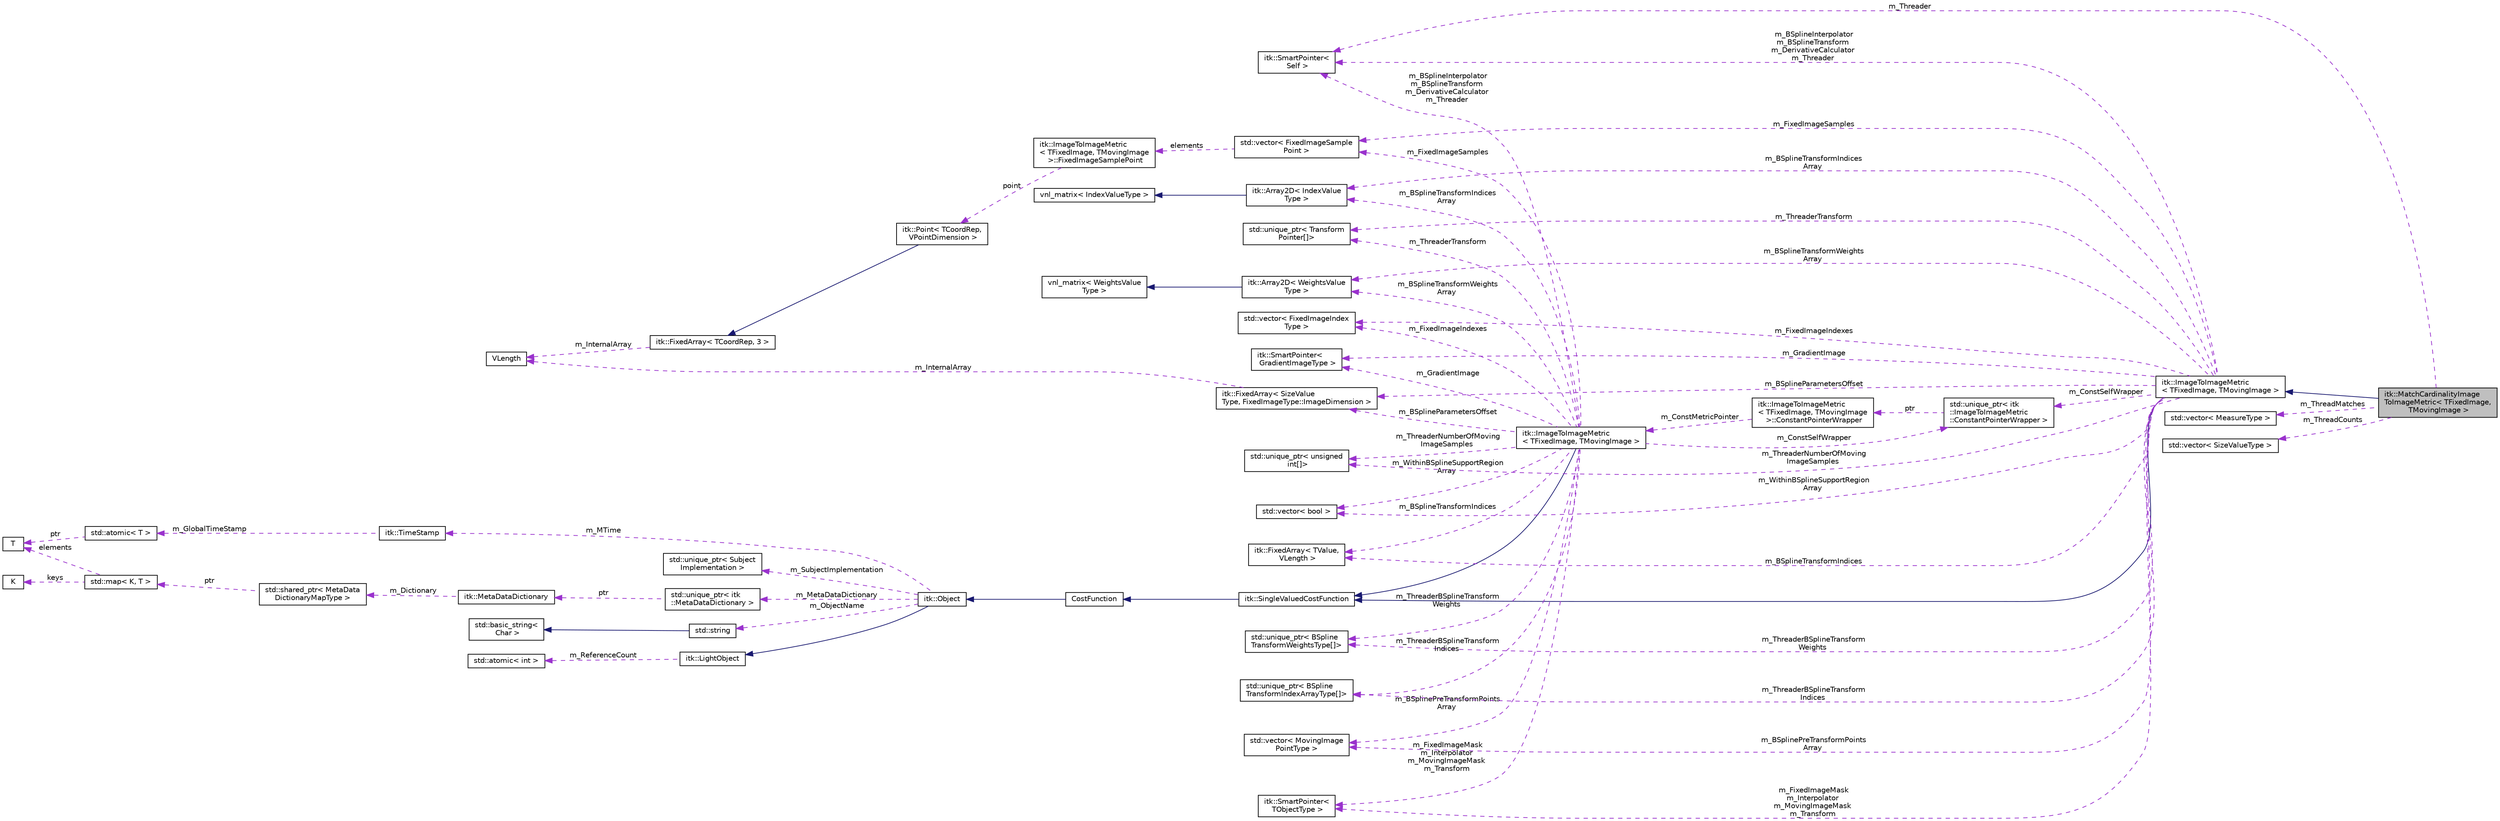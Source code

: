 digraph "itk::MatchCardinalityImageToImageMetric&lt; TFixedImage, TMovingImage &gt;"
{
 // LATEX_PDF_SIZE
  edge [fontname="Helvetica",fontsize="10",labelfontname="Helvetica",labelfontsize="10"];
  node [fontname="Helvetica",fontsize="10",shape=record];
  rankdir="LR";
  Node1 [label="itk::MatchCardinalityImage\lToImageMetric\< TFixedImage,\l TMovingImage \>",height=0.2,width=0.4,color="black", fillcolor="grey75", style="filled", fontcolor="black",tooltip="Computes similarity between two objects to be registered."];
  Node2 -> Node1 [dir="back",color="midnightblue",fontsize="10",style="solid",fontname="Helvetica"];
  Node2 [label="itk::ImageToImageMetric\l\< TFixedImage, TMovingImage \>",height=0.2,width=0.4,color="black", fillcolor="white", style="filled",URL="$classitk_1_1ImageToImageMetric.html",tooltip="Computes similarity between regions of two images."];
  Node3 -> Node2 [dir="back",color="midnightblue",fontsize="10",style="solid",fontname="Helvetica"];
  Node3 [label="itk::SingleValuedCostFunction",height=0.2,width=0.4,color="black", fillcolor="white", style="filled",URL="$classitk_1_1SingleValuedCostFunction.html",tooltip="This class is a base for the CostFunctions returning a single value."];
  Node4 -> Node3 [dir="back",color="midnightblue",fontsize="10",style="solid",fontname="Helvetica"];
  Node4 [label="CostFunction",height=0.2,width=0.4,color="black", fillcolor="white", style="filled",URL="$classitk_1_1CostFunctionTemplate.html",tooltip=" "];
  Node5 -> Node4 [dir="back",color="midnightblue",fontsize="10",style="solid",fontname="Helvetica"];
  Node5 [label="itk::Object",height=0.2,width=0.4,color="black", fillcolor="white", style="filled",URL="$classitk_1_1Object.html",tooltip="Base class for most ITK classes."];
  Node6 -> Node5 [dir="back",color="midnightblue",fontsize="10",style="solid",fontname="Helvetica"];
  Node6 [label="itk::LightObject",height=0.2,width=0.4,color="black", fillcolor="white", style="filled",URL="$classitk_1_1LightObject.html",tooltip="Light weight base class for most itk classes."];
  Node7 -> Node6 [dir="back",color="darkorchid3",fontsize="10",style="dashed",label=" m_ReferenceCount" ,fontname="Helvetica"];
  Node7 [label="std::atomic\< int \>",height=0.2,width=0.4,color="black", fillcolor="white", style="filled",tooltip=" "];
  Node8 -> Node5 [dir="back",color="darkorchid3",fontsize="10",style="dashed",label=" m_MTime" ,fontname="Helvetica"];
  Node8 [label="itk::TimeStamp",height=0.2,width=0.4,color="black", fillcolor="white", style="filled",URL="$classitk_1_1TimeStamp.html",tooltip="Generate a unique, increasing time value."];
  Node9 -> Node8 [dir="back",color="darkorchid3",fontsize="10",style="dashed",label=" m_GlobalTimeStamp" ,fontname="Helvetica"];
  Node9 [label="std::atomic\< T \>",height=0.2,width=0.4,color="black", fillcolor="white", style="filled",tooltip=" "];
  Node10 -> Node9 [dir="back",color="darkorchid3",fontsize="10",style="dashed",label=" ptr" ,fontname="Helvetica"];
  Node10 [label="T",height=0.2,width=0.4,color="black", fillcolor="white", style="filled",tooltip=" "];
  Node11 -> Node5 [dir="back",color="darkorchid3",fontsize="10",style="dashed",label=" m_SubjectImplementation" ,fontname="Helvetica"];
  Node11 [label="std::unique_ptr\< Subject\lImplementation \>",height=0.2,width=0.4,color="black", fillcolor="white", style="filled",tooltip=" "];
  Node12 -> Node5 [dir="back",color="darkorchid3",fontsize="10",style="dashed",label=" m_MetaDataDictionary" ,fontname="Helvetica"];
  Node12 [label="std::unique_ptr\< itk\l::MetaDataDictionary \>",height=0.2,width=0.4,color="black", fillcolor="white", style="filled",tooltip=" "];
  Node13 -> Node12 [dir="back",color="darkorchid3",fontsize="10",style="dashed",label=" ptr" ,fontname="Helvetica"];
  Node13 [label="itk::MetaDataDictionary",height=0.2,width=0.4,color="black", fillcolor="white", style="filled",URL="$classitk_1_1MetaDataDictionary.html",tooltip="Provides a mechanism for storing a collection of arbitrary data types."];
  Node14 -> Node13 [dir="back",color="darkorchid3",fontsize="10",style="dashed",label=" m_Dictionary" ,fontname="Helvetica"];
  Node14 [label="std::shared_ptr\< MetaData\lDictionaryMapType \>",height=0.2,width=0.4,color="black", fillcolor="white", style="filled",tooltip=" "];
  Node15 -> Node14 [dir="back",color="darkorchid3",fontsize="10",style="dashed",label=" ptr" ,fontname="Helvetica"];
  Node15 [label="std::map\< K, T \>",height=0.2,width=0.4,color="black", fillcolor="white", style="filled",tooltip=" "];
  Node16 -> Node15 [dir="back",color="darkorchid3",fontsize="10",style="dashed",label=" keys" ,fontname="Helvetica"];
  Node16 [label="K",height=0.2,width=0.4,color="black", fillcolor="white", style="filled",tooltip=" "];
  Node10 -> Node15 [dir="back",color="darkorchid3",fontsize="10",style="dashed",label=" elements" ,fontname="Helvetica"];
  Node17 -> Node5 [dir="back",color="darkorchid3",fontsize="10",style="dashed",label=" m_ObjectName" ,fontname="Helvetica"];
  Node17 [label="std::string",height=0.2,width=0.4,color="black", fillcolor="white", style="filled",tooltip=" "];
  Node18 -> Node17 [dir="back",color="midnightblue",fontsize="10",style="solid",fontname="Helvetica"];
  Node18 [label="std::basic_string\<\l Char \>",height=0.2,width=0.4,color="black", fillcolor="white", style="filled",tooltip=" "];
  Node19 -> Node2 [dir="back",color="darkorchid3",fontsize="10",style="dashed",label=" m_FixedImageIndexes" ,fontname="Helvetica"];
  Node19 [label="std::vector\< FixedImageIndex\lType \>",height=0.2,width=0.4,color="black", fillcolor="white", style="filled",tooltip=" "];
  Node20 -> Node2 [dir="back",color="darkorchid3",fontsize="10",style="dashed",label=" m_FixedImageSamples" ,fontname="Helvetica"];
  Node20 [label="std::vector\< FixedImageSample\lPoint \>",height=0.2,width=0.4,color="black", fillcolor="white", style="filled",tooltip=" "];
  Node21 -> Node20 [dir="back",color="darkorchid3",fontsize="10",style="dashed",label=" elements" ,fontname="Helvetica"];
  Node21 [label="itk::ImageToImageMetric\l\< TFixedImage, TMovingImage\l \>::FixedImageSamplePoint",height=0.2,width=0.4,color="black", fillcolor="white", style="filled",URL="$classitk_1_1ImageToImageMetric_1_1FixedImageSamplePoint.html",tooltip=" "];
  Node22 -> Node21 [dir="back",color="darkorchid3",fontsize="10",style="dashed",label=" point" ,fontname="Helvetica"];
  Node22 [label="itk::Point\< TCoordRep,\l VPointDimension \>",height=0.2,width=0.4,color="black", fillcolor="white", style="filled",URL="$classitk_1_1Point.html",tooltip="A templated class holding a geometric point in n-Dimensional space."];
  Node23 -> Node22 [dir="back",color="midnightblue",fontsize="10",style="solid",fontname="Helvetica"];
  Node23 [label="itk::FixedArray\< TCoordRep, 3 \>",height=0.2,width=0.4,color="black", fillcolor="white", style="filled",URL="$classitk_1_1FixedArray.html",tooltip=" "];
  Node24 -> Node23 [dir="back",color="darkorchid3",fontsize="10",style="dashed",label=" m_InternalArray" ,fontname="Helvetica"];
  Node24 [label="VLength",height=0.2,width=0.4,color="black", fillcolor="white", style="filled",URL="$classVLength.html",tooltip=" "];
  Node25 -> Node2 [dir="back",color="darkorchid3",fontsize="10",style="dashed",label=" m_FixedImageMask\nm_Interpolator\nm_MovingImageMask\nm_Transform" ,fontname="Helvetica"];
  Node25 [label="itk::SmartPointer\<\l TObjectType \>",height=0.2,width=0.4,color="black", fillcolor="white", style="filled",URL="$classitk_1_1SmartPointer.html",tooltip="Implements transparent reference counting."];
  Node26 -> Node2 [dir="back",color="darkorchid3",fontsize="10",style="dashed",label=" m_ThreaderTransform" ,fontname="Helvetica"];
  Node26 [label="std::unique_ptr\< Transform\lPointer[]\>",height=0.2,width=0.4,color="black", fillcolor="white", style="filled",tooltip=" "];
  Node27 -> Node2 [dir="back",color="darkorchid3",fontsize="10",style="dashed",label=" m_GradientImage" ,fontname="Helvetica"];
  Node27 [label="itk::SmartPointer\<\l GradientImageType \>",height=0.2,width=0.4,color="black", fillcolor="white", style="filled",URL="$classitk_1_1SmartPointer.html",tooltip=" "];
  Node28 -> Node2 [dir="back",color="darkorchid3",fontsize="10",style="dashed",label=" m_BSplineInterpolator\nm_BSplineTransform\nm_DerivativeCalculator\nm_Threader" ,fontname="Helvetica"];
  Node28 [label="itk::SmartPointer\<\l Self \>",height=0.2,width=0.4,color="black", fillcolor="white", style="filled",URL="$classitk_1_1SmartPointer.html",tooltip=" "];
  Node29 -> Node2 [dir="back",color="darkorchid3",fontsize="10",style="dashed",label=" m_BSplineTransformWeights\lArray" ,fontname="Helvetica"];
  Node29 [label="itk::Array2D\< WeightsValue\lType \>",height=0.2,width=0.4,color="black", fillcolor="white", style="filled",URL="$classitk_1_1Array2D.html",tooltip=" "];
  Node30 -> Node29 [dir="back",color="midnightblue",fontsize="10",style="solid",fontname="Helvetica"];
  Node30 [label="vnl_matrix\< WeightsValue\lType \>",height=0.2,width=0.4,color="black", fillcolor="white", style="filled",tooltip=" "];
  Node31 -> Node2 [dir="back",color="darkorchid3",fontsize="10",style="dashed",label=" m_BSplineTransformIndices\lArray" ,fontname="Helvetica"];
  Node31 [label="itk::Array2D\< IndexValue\lType \>",height=0.2,width=0.4,color="black", fillcolor="white", style="filled",URL="$classitk_1_1Array2D.html",tooltip=" "];
  Node32 -> Node31 [dir="back",color="midnightblue",fontsize="10",style="solid",fontname="Helvetica"];
  Node32 [label="vnl_matrix\< IndexValueType \>",height=0.2,width=0.4,color="black", fillcolor="white", style="filled",tooltip=" "];
  Node33 -> Node2 [dir="back",color="darkorchid3",fontsize="10",style="dashed",label=" m_BSplinePreTransformPoints\lArray" ,fontname="Helvetica"];
  Node33 [label="std::vector\< MovingImage\lPointType \>",height=0.2,width=0.4,color="black", fillcolor="white", style="filled",tooltip=" "];
  Node34 -> Node2 [dir="back",color="darkorchid3",fontsize="10",style="dashed",label=" m_WithinBSplineSupportRegion\lArray" ,fontname="Helvetica"];
  Node34 [label="std::vector\< bool \>",height=0.2,width=0.4,color="black", fillcolor="white", style="filled",tooltip=" "];
  Node35 -> Node2 [dir="back",color="darkorchid3",fontsize="10",style="dashed",label=" m_BSplineParametersOffset" ,fontname="Helvetica"];
  Node35 [label="itk::FixedArray\< SizeValue\lType, FixedImageType::ImageDimension \>",height=0.2,width=0.4,color="black", fillcolor="white", style="filled",URL="$classitk_1_1FixedArray.html",tooltip=" "];
  Node24 -> Node35 [dir="back",color="darkorchid3",fontsize="10",style="dashed",label=" m_InternalArray" ,fontname="Helvetica"];
  Node36 -> Node2 [dir="back",color="darkorchid3",fontsize="10",style="dashed",label=" m_BSplineTransformIndices" ,fontname="Helvetica"];
  Node36 [label="itk::FixedArray\< TValue,\l VLength \>",height=0.2,width=0.4,color="black", fillcolor="white", style="filled",URL="$classitk_1_1FixedArray.html",tooltip="Simulate a standard C array with copy semantics."];
  Node37 -> Node2 [dir="back",color="darkorchid3",fontsize="10",style="dashed",label=" m_ThreaderBSplineTransform\lWeights" ,fontname="Helvetica"];
  Node37 [label="std::unique_ptr\< BSpline\lTransformWeightsType[]\>",height=0.2,width=0.4,color="black", fillcolor="white", style="filled",tooltip=" "];
  Node38 -> Node2 [dir="back",color="darkorchid3",fontsize="10",style="dashed",label=" m_ThreaderBSplineTransform\lIndices" ,fontname="Helvetica"];
  Node38 [label="std::unique_ptr\< BSpline\lTransformIndexArrayType[]\>",height=0.2,width=0.4,color="black", fillcolor="white", style="filled",tooltip=" "];
  Node39 -> Node2 [dir="back",color="darkorchid3",fontsize="10",style="dashed",label=" m_ConstSelfWrapper" ,fontname="Helvetica"];
  Node39 [label="std::unique_ptr\< itk\l::ImageToImageMetric\l::ConstantPointerWrapper \>",height=0.2,width=0.4,color="black", fillcolor="white", style="filled",tooltip=" "];
  Node40 -> Node39 [dir="back",color="darkorchid3",fontsize="10",style="dashed",label=" ptr" ,fontname="Helvetica"];
  Node40 [label="itk::ImageToImageMetric\l\< TFixedImage, TMovingImage\l \>::ConstantPointerWrapper",height=0.2,width=0.4,color="black", fillcolor="white", style="filled",URL="$classitk_1_1ImageToImageMetric_1_1ConstantPointerWrapper.html",tooltip=" "];
  Node41 -> Node40 [dir="back",color="darkorchid3",fontsize="10",style="dashed",label=" m_ConstMetricPointer" ,fontname="Helvetica"];
  Node41 [label="itk::ImageToImageMetric\l\< TFixedImage, TMovingImage \>",height=0.2,width=0.4,color="black", fillcolor="white", style="filled",URL="$classitk_1_1ImageToImageMetric.html",tooltip="Computes similarity between regions of two images."];
  Node3 -> Node41 [dir="back",color="midnightblue",fontsize="10",style="solid",fontname="Helvetica"];
  Node19 -> Node41 [dir="back",color="darkorchid3",fontsize="10",style="dashed",label=" m_FixedImageIndexes" ,fontname="Helvetica"];
  Node20 -> Node41 [dir="back",color="darkorchid3",fontsize="10",style="dashed",label=" m_FixedImageSamples" ,fontname="Helvetica"];
  Node25 -> Node41 [dir="back",color="darkorchid3",fontsize="10",style="dashed",label=" m_FixedImageMask\nm_Interpolator\nm_MovingImageMask\nm_Transform" ,fontname="Helvetica"];
  Node26 -> Node41 [dir="back",color="darkorchid3",fontsize="10",style="dashed",label=" m_ThreaderTransform" ,fontname="Helvetica"];
  Node27 -> Node41 [dir="back",color="darkorchid3",fontsize="10",style="dashed",label=" m_GradientImage" ,fontname="Helvetica"];
  Node28 -> Node41 [dir="back",color="darkorchid3",fontsize="10",style="dashed",label=" m_BSplineInterpolator\nm_BSplineTransform\nm_DerivativeCalculator\nm_Threader" ,fontname="Helvetica"];
  Node29 -> Node41 [dir="back",color="darkorchid3",fontsize="10",style="dashed",label=" m_BSplineTransformWeights\lArray" ,fontname="Helvetica"];
  Node31 -> Node41 [dir="back",color="darkorchid3",fontsize="10",style="dashed",label=" m_BSplineTransformIndices\lArray" ,fontname="Helvetica"];
  Node33 -> Node41 [dir="back",color="darkorchid3",fontsize="10",style="dashed",label=" m_BSplinePreTransformPoints\lArray" ,fontname="Helvetica"];
  Node34 -> Node41 [dir="back",color="darkorchid3",fontsize="10",style="dashed",label=" m_WithinBSplineSupportRegion\lArray" ,fontname="Helvetica"];
  Node35 -> Node41 [dir="back",color="darkorchid3",fontsize="10",style="dashed",label=" m_BSplineParametersOffset" ,fontname="Helvetica"];
  Node36 -> Node41 [dir="back",color="darkorchid3",fontsize="10",style="dashed",label=" m_BSplineTransformIndices" ,fontname="Helvetica"];
  Node37 -> Node41 [dir="back",color="darkorchid3",fontsize="10",style="dashed",label=" m_ThreaderBSplineTransform\lWeights" ,fontname="Helvetica"];
  Node38 -> Node41 [dir="back",color="darkorchid3",fontsize="10",style="dashed",label=" m_ThreaderBSplineTransform\lIndices" ,fontname="Helvetica"];
  Node39 -> Node41 [dir="back",color="darkorchid3",fontsize="10",style="dashed",label=" m_ConstSelfWrapper" ,fontname="Helvetica"];
  Node42 -> Node41 [dir="back",color="darkorchid3",fontsize="10",style="dashed",label=" m_ThreaderNumberOfMoving\lImageSamples" ,fontname="Helvetica"];
  Node42 [label="std::unique_ptr\< unsigned\l int[]\>",height=0.2,width=0.4,color="black", fillcolor="white", style="filled",tooltip=" "];
  Node42 -> Node2 [dir="back",color="darkorchid3",fontsize="10",style="dashed",label=" m_ThreaderNumberOfMoving\lImageSamples" ,fontname="Helvetica"];
  Node43 -> Node1 [dir="back",color="darkorchid3",fontsize="10",style="dashed",label=" m_ThreadMatches" ,fontname="Helvetica"];
  Node43 [label="std::vector\< MeasureType \>",height=0.2,width=0.4,color="black", fillcolor="white", style="filled",tooltip=" "];
  Node44 -> Node1 [dir="back",color="darkorchid3",fontsize="10",style="dashed",label=" m_ThreadCounts" ,fontname="Helvetica"];
  Node44 [label="std::vector\< SizeValueType \>",height=0.2,width=0.4,color="black", fillcolor="white", style="filled",tooltip=" "];
  Node28 -> Node1 [dir="back",color="darkorchid3",fontsize="10",style="dashed",label=" m_Threader" ,fontname="Helvetica"];
}

